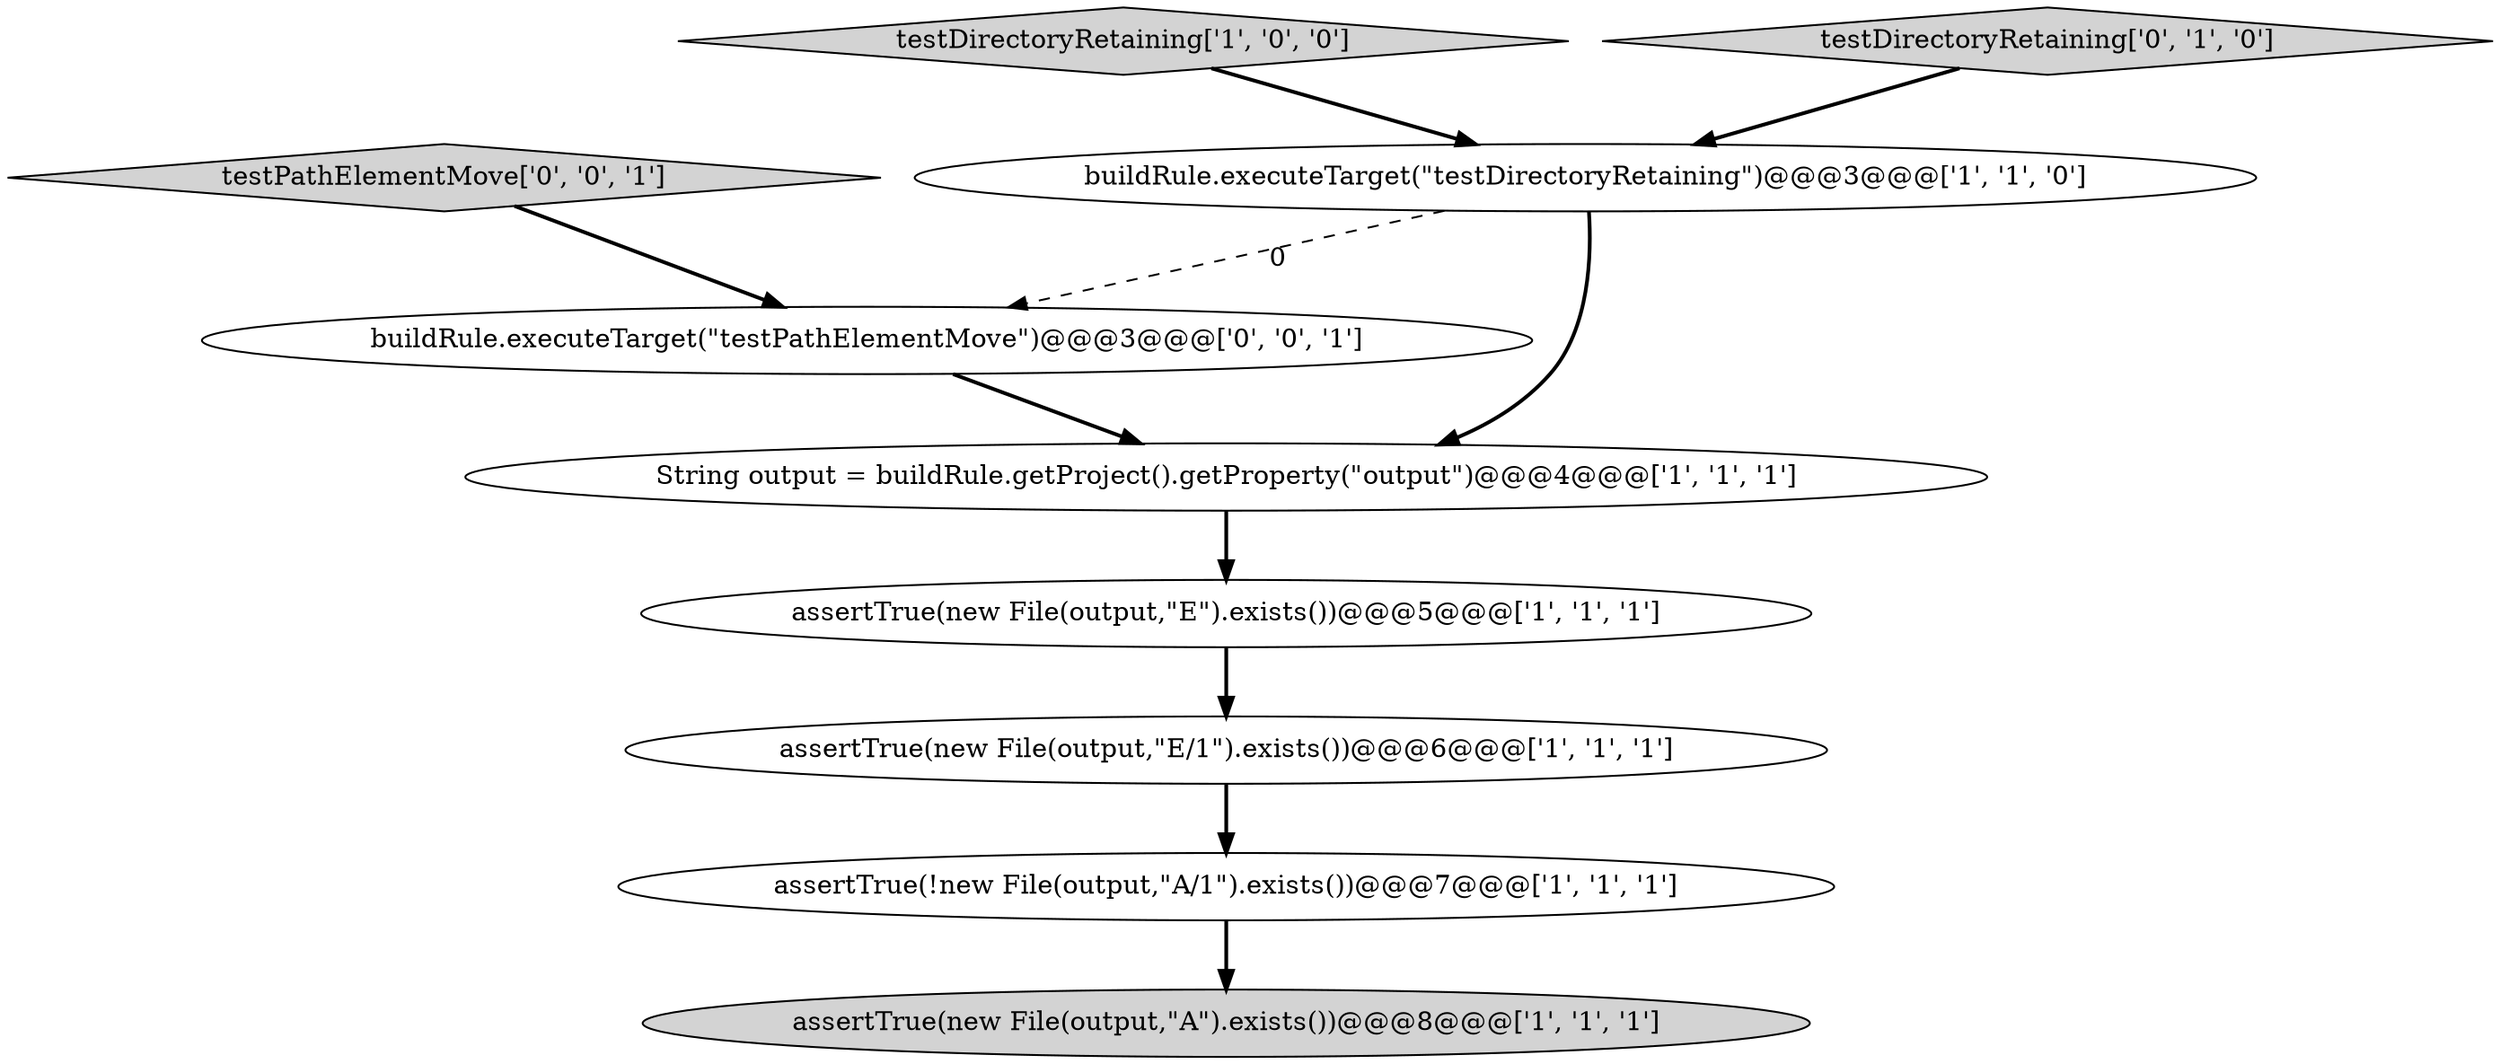 digraph {
9 [style = filled, label = "testPathElementMove['0', '0', '1']", fillcolor = lightgray, shape = diamond image = "AAA0AAABBB3BBB"];
3 [style = filled, label = "String output = buildRule.getProject().getProperty(\"output\")@@@4@@@['1', '1', '1']", fillcolor = white, shape = ellipse image = "AAA0AAABBB1BBB"];
4 [style = filled, label = "assertTrue(!new File(output,\"A/1\").exists())@@@7@@@['1', '1', '1']", fillcolor = white, shape = ellipse image = "AAA0AAABBB1BBB"];
8 [style = filled, label = "buildRule.executeTarget(\"testPathElementMove\")@@@3@@@['0', '0', '1']", fillcolor = white, shape = ellipse image = "AAA0AAABBB3BBB"];
0 [style = filled, label = "assertTrue(new File(output,\"E\").exists())@@@5@@@['1', '1', '1']", fillcolor = white, shape = ellipse image = "AAA0AAABBB1BBB"];
5 [style = filled, label = "testDirectoryRetaining['1', '0', '0']", fillcolor = lightgray, shape = diamond image = "AAA0AAABBB1BBB"];
2 [style = filled, label = "assertTrue(new File(output,\"E/1\").exists())@@@6@@@['1', '1', '1']", fillcolor = white, shape = ellipse image = "AAA0AAABBB1BBB"];
7 [style = filled, label = "testDirectoryRetaining['0', '1', '0']", fillcolor = lightgray, shape = diamond image = "AAA0AAABBB2BBB"];
6 [style = filled, label = "assertTrue(new File(output,\"A\").exists())@@@8@@@['1', '1', '1']", fillcolor = lightgray, shape = ellipse image = "AAA0AAABBB1BBB"];
1 [style = filled, label = "buildRule.executeTarget(\"testDirectoryRetaining\")@@@3@@@['1', '1', '0']", fillcolor = white, shape = ellipse image = "AAA0AAABBB1BBB"];
1->3 [style = bold, label=""];
5->1 [style = bold, label=""];
1->8 [style = dashed, label="0"];
7->1 [style = bold, label=""];
9->8 [style = bold, label=""];
2->4 [style = bold, label=""];
4->6 [style = bold, label=""];
3->0 [style = bold, label=""];
0->2 [style = bold, label=""];
8->3 [style = bold, label=""];
}
